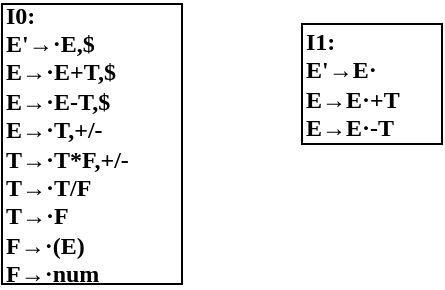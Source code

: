 <mxfile version="13.7.9" type="device"><diagram id="C5RBs43oDa-KdzZeNtuy" name="Page-1"><mxGraphModel dx="517" dy="384" grid="1" gridSize="10" guides="1" tooltips="1" connect="1" arrows="1" fold="1" page="1" pageScale="1" pageWidth="827" pageHeight="1169" math="0" shadow="0"><root><mxCell id="WIyWlLk6GJQsqaUBKTNV-0"/><mxCell id="WIyWlLk6GJQsqaUBKTNV-1" parent="WIyWlLk6GJQsqaUBKTNV-0"/><mxCell id="a4SRUjHNyEk95ikI2fyc-0" value="&lt;b&gt;&lt;font face=&quot;Verdana&quot;&gt;I0:&lt;br&gt;E'→·E,$&lt;br&gt;E→·E+T,$&lt;br&gt;E→·E-T,$&lt;br&gt;E→·T,+/-&lt;br&gt;T→·T*F,+/-&lt;br&gt;T→·T/F&lt;br&gt;T→·F&lt;br&gt;F→·(E)&lt;br&gt;F→·num&lt;/font&gt;&lt;/b&gt;" style="rounded=0;whiteSpace=wrap;html=1;align=left;" vertex="1" parent="WIyWlLk6GJQsqaUBKTNV-1"><mxGeometry x="80" y="80" width="90" height="140" as="geometry"/></mxCell><mxCell id="a4SRUjHNyEk95ikI2fyc-2" value="&lt;b&gt;&lt;font face=&quot;Verdana&quot;&gt;I1:&lt;br&gt;E'→E&lt;/font&gt;&lt;/b&gt;&lt;b&gt;&lt;font face=&quot;Verdana&quot;&gt;·&lt;/font&gt;&lt;/b&gt;&lt;b&gt;&lt;font face=&quot;Verdana&quot;&gt;&lt;br&gt;E→E&lt;/font&gt;&lt;/b&gt;&lt;b&gt;&lt;font face=&quot;Verdana&quot;&gt;·&lt;/font&gt;&lt;/b&gt;&lt;b&gt;&lt;font face=&quot;Verdana&quot;&gt;+T&lt;br&gt;E→E&lt;/font&gt;&lt;/b&gt;&lt;b&gt;&lt;font face=&quot;Verdana&quot;&gt;·&lt;/font&gt;&lt;/b&gt;&lt;b&gt;&lt;font face=&quot;Verdana&quot;&gt;-T&lt;br&gt;&lt;/font&gt;&lt;/b&gt;" style="rounded=0;whiteSpace=wrap;html=1;align=left;" vertex="1" parent="WIyWlLk6GJQsqaUBKTNV-1"><mxGeometry x="230" y="90" width="70" height="60" as="geometry"/></mxCell></root></mxGraphModel></diagram></mxfile>